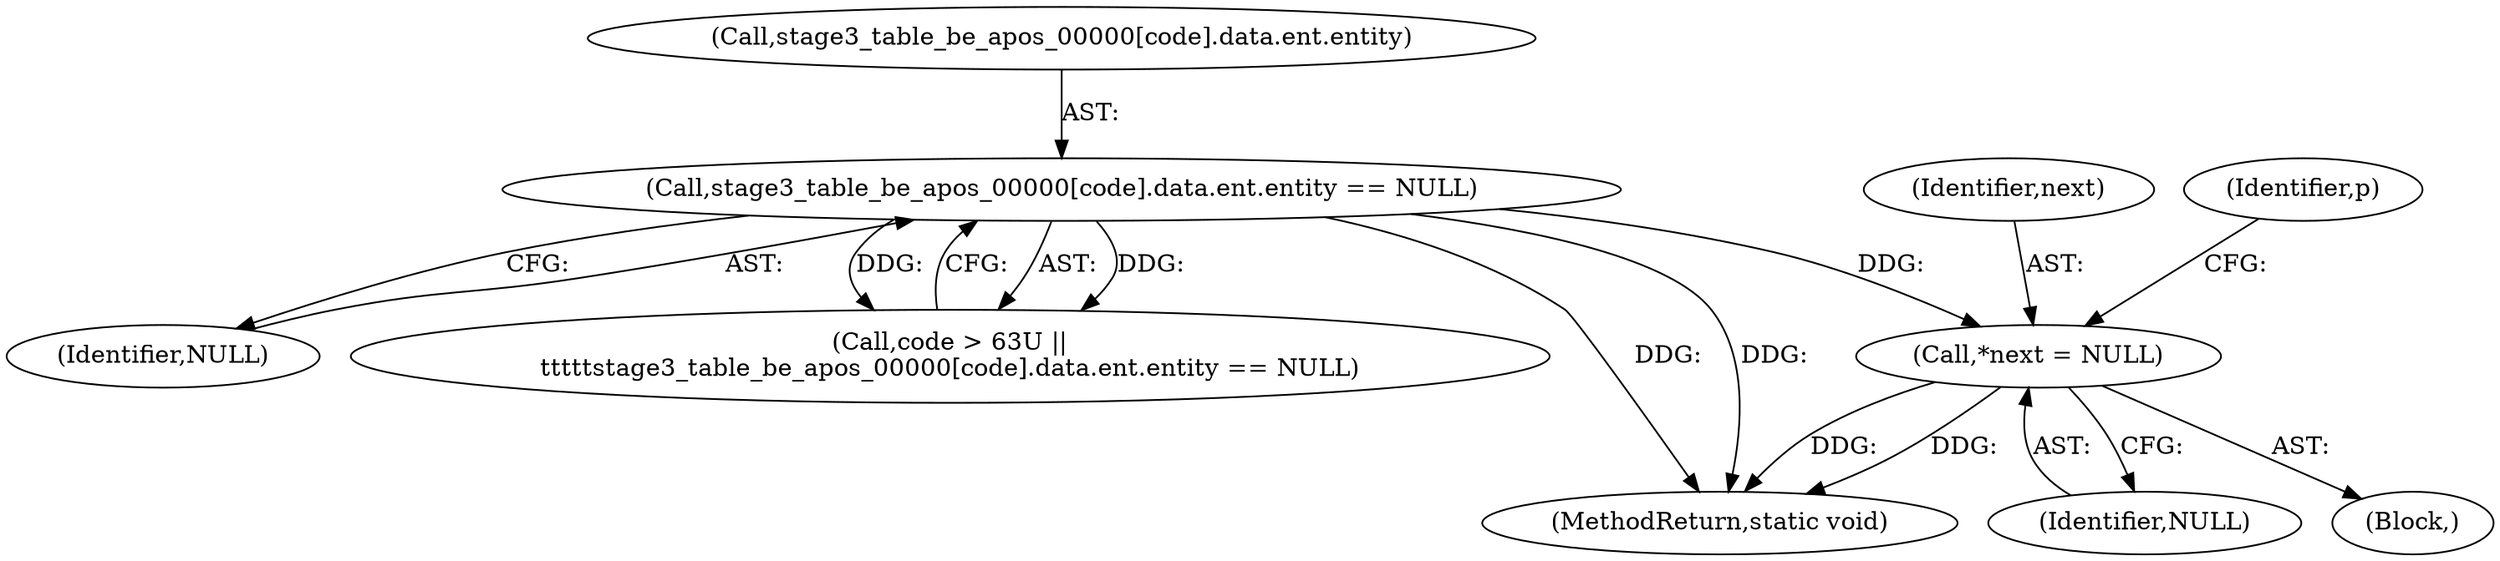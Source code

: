 digraph "0_php-src_0da8b8b801f9276359262f1ef8274c7812d3dfda?w=1_9@pointer" {
"1000162" [label="(Call,*next = NULL)"];
"1000216" [label="(Call,stage3_table_be_apos_00000[code].data.ent.entity == NULL)"];
"1000163" [label="(Identifier,next)"];
"1000155" [label="(Block,)"];
"1000212" [label="(Call,code > 63U ||\n\t\t\t\t\tstage3_table_be_apos_00000[code].data.ent.entity == NULL)"];
"1000226" [label="(Identifier,NULL)"];
"1000164" [label="(Identifier,NULL)"];
"1000216" [label="(Call,stage3_table_be_apos_00000[code].data.ent.entity == NULL)"];
"1000217" [label="(Call,stage3_table_be_apos_00000[code].data.ent.entity)"];
"1000162" [label="(Call,*next = NULL)"];
"1000408" [label="(MethodReturn,static void)"];
"1000169" [label="(Identifier,p)"];
"1000162" -> "1000155"  [label="AST: "];
"1000162" -> "1000164"  [label="CFG: "];
"1000163" -> "1000162"  [label="AST: "];
"1000164" -> "1000162"  [label="AST: "];
"1000169" -> "1000162"  [label="CFG: "];
"1000162" -> "1000408"  [label="DDG: "];
"1000162" -> "1000408"  [label="DDG: "];
"1000216" -> "1000162"  [label="DDG: "];
"1000216" -> "1000212"  [label="AST: "];
"1000216" -> "1000226"  [label="CFG: "];
"1000217" -> "1000216"  [label="AST: "];
"1000226" -> "1000216"  [label="AST: "];
"1000212" -> "1000216"  [label="CFG: "];
"1000216" -> "1000408"  [label="DDG: "];
"1000216" -> "1000408"  [label="DDG: "];
"1000216" -> "1000212"  [label="DDG: "];
"1000216" -> "1000212"  [label="DDG: "];
}
